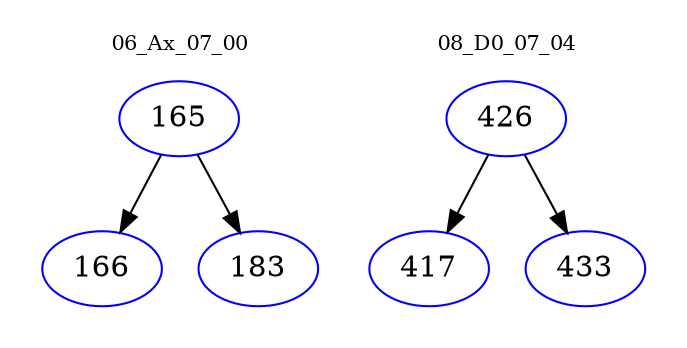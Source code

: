 digraph{
subgraph cluster_0 {
color = white
label = "06_Ax_07_00";
fontsize=10;
T0_165 [label="165", color="blue"]
T0_165 -> T0_166 [color="black"]
T0_166 [label="166", color="blue"]
T0_165 -> T0_183 [color="black"]
T0_183 [label="183", color="blue"]
}
subgraph cluster_1 {
color = white
label = "08_D0_07_04";
fontsize=10;
T1_426 [label="426", color="blue"]
T1_426 -> T1_417 [color="black"]
T1_417 [label="417", color="blue"]
T1_426 -> T1_433 [color="black"]
T1_433 [label="433", color="blue"]
}
}
